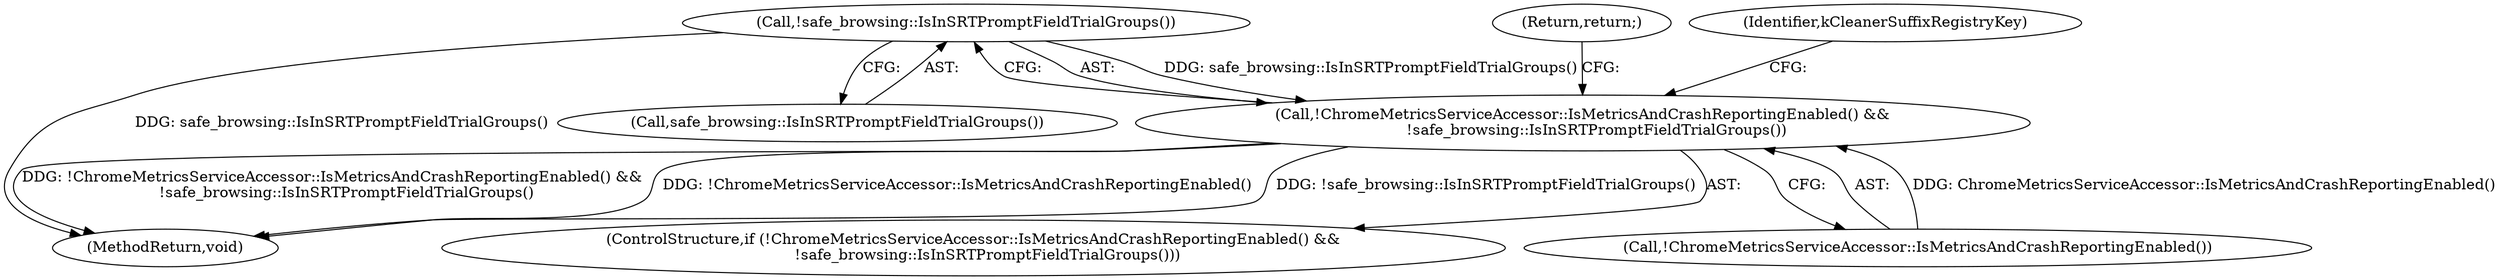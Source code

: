 digraph "1_Chrome_3e5dae3b38fdb566fb2b7183e810b82eb3ce6f21@del" {
"1000107" [label="(Call,!safe_browsing::IsInSRTPromptFieldTrialGroups())"];
"1000104" [label="(Call,!ChromeMetricsServiceAccessor::IsMetricsAndCrashReportingEnabled() &&\n      !safe_browsing::IsInSRTPromptFieldTrialGroups())"];
"1000104" [label="(Call,!ChromeMetricsServiceAccessor::IsMetricsAndCrashReportingEnabled() &&\n      !safe_browsing::IsInSRTPromptFieldTrialGroups())"];
"1000107" [label="(Call,!safe_browsing::IsInSRTPromptFieldTrialGroups())"];
"1000110" [label="(Return,return;)"];
"1000228" [label="(MethodReturn,void)"];
"1000113" [label="(Identifier,kCleanerSuffixRegistryKey)"];
"1000103" [label="(ControlStructure,if (!ChromeMetricsServiceAccessor::IsMetricsAndCrashReportingEnabled() &&\n      !safe_browsing::IsInSRTPromptFieldTrialGroups()))"];
"1000105" [label="(Call,!ChromeMetricsServiceAccessor::IsMetricsAndCrashReportingEnabled())"];
"1000108" [label="(Call,safe_browsing::IsInSRTPromptFieldTrialGroups())"];
"1000107" -> "1000104"  [label="AST: "];
"1000107" -> "1000108"  [label="CFG: "];
"1000108" -> "1000107"  [label="AST: "];
"1000104" -> "1000107"  [label="CFG: "];
"1000107" -> "1000228"  [label="DDG: safe_browsing::IsInSRTPromptFieldTrialGroups()"];
"1000107" -> "1000104"  [label="DDG: safe_browsing::IsInSRTPromptFieldTrialGroups()"];
"1000104" -> "1000103"  [label="AST: "];
"1000104" -> "1000105"  [label="CFG: "];
"1000105" -> "1000104"  [label="AST: "];
"1000110" -> "1000104"  [label="CFG: "];
"1000113" -> "1000104"  [label="CFG: "];
"1000104" -> "1000228"  [label="DDG: !safe_browsing::IsInSRTPromptFieldTrialGroups()"];
"1000104" -> "1000228"  [label="DDG: !ChromeMetricsServiceAccessor::IsMetricsAndCrashReportingEnabled() &&\n      !safe_browsing::IsInSRTPromptFieldTrialGroups()"];
"1000104" -> "1000228"  [label="DDG: !ChromeMetricsServiceAccessor::IsMetricsAndCrashReportingEnabled()"];
"1000105" -> "1000104"  [label="DDG: ChromeMetricsServiceAccessor::IsMetricsAndCrashReportingEnabled()"];
}
